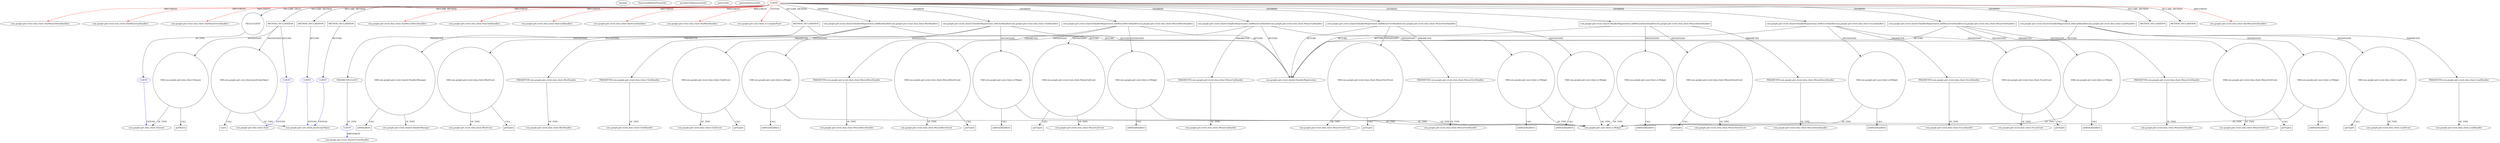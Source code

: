 digraph {
baseInfo[graphId=596,category="pattern",isAnonymous=false,possibleRelation=true]
frameworkRelatedTypesInfo[0="com.google.gwt.event.dom.client.HasMouseUpHandlers",1="com.google.gwt.event.dom.client.HasMouseMoveHandlers",2="com.google.gwt.event.dom.client.HasFocusHandlers",3="com.google.gwt.event.dom.client.HasClickHandlers",4="com.google.gwt.event.dom.client.HasBlurHandlers",5="com.google.gwt.event.dom.client.HasMouseOutHandlers",6="com.google.gwt.user.client.ui.ComplexPanel",7="com.google.gwt.event.dom.client.HasMouseDownHandlers",8="com.google.gwt.event.dom.client.HasLoadHandlers",9="com.google.gwt.event.dom.client.HasMouseOverHandlers"]
possibleCollaborationsInfo[0="596~FIELD_TYPE_DECLARATION-~com.google.gwt.event.dom.client.HasMouseUpHandlers com.google.gwt.event.dom.client.HasMouseMoveHandlers com.google.gwt.event.dom.client.HasFocusHandlers com.google.gwt.event.dom.client.HasClickHandlers com.google.gwt.event.dom.client.HasBlurHandlers com.google.gwt.event.dom.client.HasMouseOutHandlers com.google.gwt.user.client.ui.ComplexPanel com.google.gwt.event.dom.client.HasMouseDownHandlers com.google.gwt.event.dom.client.HasLoadHandlers com.google.gwt.event.dom.client.HasMouseOverHandlers ~com.google.gwt.dom.client.Element ~false~false",1="596~PARAMETER_TYPE_DECLARATION-CLIENT_METHOD_DECLARATION-~com.google.gwt.event.dom.client.HasMouseUpHandlers com.google.gwt.event.dom.client.HasMouseMoveHandlers com.google.gwt.event.dom.client.HasFocusHandlers com.google.gwt.event.dom.client.HasClickHandlers com.google.gwt.event.dom.client.HasBlurHandlers com.google.gwt.event.dom.client.HasMouseOutHandlers com.google.gwt.user.client.ui.ComplexPanel com.google.gwt.event.dom.client.HasMouseDownHandlers com.google.gwt.event.dom.client.HasLoadHandlers com.google.gwt.event.dom.client.HasMouseOverHandlers ~com.google.gwt.event.shared.EventHandler ~false~false",2="596~RETURN_TYPE_DECLARATION-CLIENT_METHOD_DECLARATION-~com.google.gwt.event.dom.client.HasMouseUpHandlers com.google.gwt.event.dom.client.HasMouseMoveHandlers com.google.gwt.event.dom.client.HasFocusHandlers com.google.gwt.event.dom.client.HasClickHandlers com.google.gwt.event.dom.client.HasBlurHandlers com.google.gwt.event.dom.client.HasMouseOutHandlers com.google.gwt.user.client.ui.ComplexPanel com.google.gwt.event.dom.client.HasMouseDownHandlers com.google.gwt.event.dom.client.HasLoadHandlers com.google.gwt.event.dom.client.HasMouseOverHandlers ~com.google.gwt.dom.client.Style ~false~false",3="596~RETURN_TYPE_DECLARATION-CLIENT_METHOD_DECLARATION-~com.google.gwt.event.dom.client.HasMouseUpHandlers com.google.gwt.event.dom.client.HasMouseMoveHandlers com.google.gwt.event.dom.client.HasFocusHandlers com.google.gwt.event.dom.client.HasClickHandlers com.google.gwt.event.dom.client.HasBlurHandlers com.google.gwt.event.dom.client.HasMouseOutHandlers com.google.gwt.user.client.ui.ComplexPanel com.google.gwt.event.dom.client.HasMouseDownHandlers com.google.gwt.event.dom.client.HasLoadHandlers com.google.gwt.event.dom.client.HasMouseOverHandlers ~com.google.gwt.core.client.JavaScriptObject ~false~false",4="596~RETURN_TYPE_DECLARATION-CLIENT_METHOD_DECLARATION-~com.google.gwt.event.dom.client.HasMouseUpHandlers com.google.gwt.event.dom.client.HasMouseMoveHandlers com.google.gwt.event.dom.client.HasFocusHandlers com.google.gwt.event.dom.client.HasClickHandlers com.google.gwt.event.dom.client.HasBlurHandlers com.google.gwt.event.dom.client.HasMouseOutHandlers com.google.gwt.user.client.ui.ComplexPanel com.google.gwt.event.dom.client.HasMouseDownHandlers com.google.gwt.event.dom.client.HasLoadHandlers com.google.gwt.event.dom.client.HasMouseOverHandlers ~com.google.gwt.core.client.JavaScriptObject ~false~false"]
patternInfo[frequency=2.0,patternRootClient=0]
patternInstancesInfo[0="mguiral-GwtSvgLib~/mguiral-GwtSvgLib/GwtSvgLib-master/src/gwt/html5/svg/client/user/ui/SVGSymbolWidget.java~SVGSymbolWidget~3998",1="mguiral-GwtSvgLib~/mguiral-GwtSvgLib/GwtSvgLib-master/src/gwt/html5/svg/client/user/ui/SVGSwitchWidget.java~SVGSwitchWidget~4001"]
5[label="com.google.gwt.event.dom.client.HasMouseDownHandlers",vertexType="FRAMEWORK_INTERFACE_TYPE",isFrameworkType=false]
0[label="CLIENT",vertexType="ROOT_CLIENT_CLASS_DECLARATION",isFrameworkType=false,color=red]
6[label="com.google.gwt.event.dom.client.HasMouseUpHandlers",vertexType="FRAMEWORK_INTERFACE_TYPE",isFrameworkType=false]
7[label="com.google.gwt.event.dom.client.HasMouseOverHandlers",vertexType="FRAMEWORK_INTERFACE_TYPE",isFrameworkType=false]
11[label="FIELD:CLIENT",vertexType="FIELD_DECLARATION",isFrameworkType=false,shape=circle]
8[label="com.google.gwt.event.dom.client.HasMouseMoveHandlers",vertexType="FRAMEWORK_INTERFACE_TYPE",isFrameworkType=false]
4[label="com.google.gwt.event.dom.client.HasClickHandlers",vertexType="FRAMEWORK_INTERFACE_TYPE",isFrameworkType=false]
10[label="com.google.gwt.event.dom.client.HasLoadHandlers",vertexType="FRAMEWORK_INTERFACE_TYPE",isFrameworkType=false]
2[label="com.google.gwt.event.dom.client.HasFocusHandlers",vertexType="FRAMEWORK_INTERFACE_TYPE",isFrameworkType=false]
3[label="com.google.gwt.event.dom.client.HasBlurHandlers",vertexType="FRAMEWORK_INTERFACE_TYPE",isFrameworkType=false]
1[label="com.google.gwt.user.client.ui.ComplexPanel",vertexType="FRAMEWORK_CLASS_TYPE",isFrameworkType=false]
104[label="METHOD_DECLARATION",vertexType="CLIENT_METHOD_DECLARATION",isFrameworkType=false,shape=box]
106[label="PARAMETER:CLIENT",vertexType="PARAMETER_DECLARATION",isFrameworkType=false]
119[label="METHOD_DECLARATION",vertexType="CLIENT_METHOD_DECLARATION",isFrameworkType=false,shape=box]
125[label="VAR:com.google.gwt.dom.client.Element",vertexType="VARIABLE_EXPRESION",isFrameworkType=false,shape=circle]
122[label="VAR:com.google.gwt.core.client.JavaScriptObject",vertexType="VARIABLE_EXPRESION",isFrameworkType=false,shape=circle]
142[label="METHOD_DECLARATION",vertexType="CLIENT_METHOD_DECLARATION",isFrameworkType=false,shape=box]
94[label="com.google.gwt.event.shared.HandlerRegistration addLoadHandler(com.google.gwt.event.dom.client.LoadHandler)",vertexType="OVERRIDING_METHOD_DECLARATION",isFrameworkType=false,shape=box]
109[label="VAR:com.google.gwt.event.shared.HandlerManager",vertexType="VARIABLE_EXPRESION",isFrameworkType=false,shape=circle]
110[label="addHandler()",vertexType="INSIDE_CALL",isFrameworkType=false,shape=box]
111[label="com.google.gwt.event.shared.HandlerManager",vertexType="FRAMEWORK_CLASS_TYPE",isFrameworkType=false]
34[label="com.google.gwt.event.shared.HandlerRegistration addClickHandler(com.google.gwt.event.dom.client.ClickHandler)",vertexType="OVERRIDING_METHOD_DECLARATION",isFrameworkType=false,shape=box]
41[label="VAR:com.google.gwt.event.dom.client.ClickEvent",vertexType="VARIABLE_EXPRESION",isFrameworkType=false,shape=circle]
43[label="com.google.gwt.event.dom.client.ClickEvent",vertexType="FRAMEWORK_CLASS_TYPE",isFrameworkType=false]
42[label="getType()",vertexType="INSIDE_CALL",isFrameworkType=false,shape=box]
36[label="PARAMETER:com.google.gwt.event.dom.client.ClickHandler",vertexType="PARAMETER_DECLARATION",isFrameworkType=false]
37[label="com.google.gwt.event.dom.client.ClickHandler",vertexType="FRAMEWORK_INTERFACE_TYPE",isFrameworkType=false]
24[label="com.google.gwt.event.shared.HandlerRegistration addBlurHandler(com.google.gwt.event.dom.client.BlurHandler)",vertexType="OVERRIDING_METHOD_DECLARATION",isFrameworkType=false,shape=box]
28[label="VAR:com.google.gwt.user.client.ui.Widget",vertexType="VARIABLE_EXPRESION",isFrameworkType=false,shape=circle]
29[label="addDomHandler()",vertexType="INSIDE_CALL",isFrameworkType=false,shape=box]
38[label="VAR:com.google.gwt.user.client.ui.Widget",vertexType="VARIABLE_EXPRESION",isFrameworkType=false,shape=circle]
39[label="addDomHandler()",vertexType="INSIDE_CALL",isFrameworkType=false,shape=box]
98[label="VAR:com.google.gwt.user.client.ui.Widget",vertexType="VARIABLE_EXPRESION",isFrameworkType=false,shape=circle]
99[label="addDomHandler()",vertexType="INSIDE_CALL",isFrameworkType=false,shape=box]
74[label="com.google.gwt.event.shared.HandlerRegistration addMouseMoveHandler(com.google.gwt.event.dom.client.MouseMoveHandler)",vertexType="OVERRIDING_METHOD_DECLARATION",isFrameworkType=false,shape=box]
76[label="PARAMETER:com.google.gwt.event.dom.client.MouseMoveHandler",vertexType="PARAMETER_DECLARATION",isFrameworkType=false]
77[label="com.google.gwt.event.dom.client.MouseMoveHandler",vertexType="FRAMEWORK_INTERFACE_TYPE",isFrameworkType=false]
78[label="VAR:com.google.gwt.user.client.ui.Widget",vertexType="VARIABLE_EXPRESION",isFrameworkType=false,shape=circle]
79[label="addDomHandler()",vertexType="INSIDE_CALL",isFrameworkType=false,shape=box]
54[label="com.google.gwt.event.shared.HandlerRegistration addMouseUpHandler(com.google.gwt.event.dom.client.MouseUpHandler)",vertexType="OVERRIDING_METHOD_DECLARATION",isFrameworkType=false,shape=box]
56[label="PARAMETER:com.google.gwt.event.dom.client.MouseUpHandler",vertexType="PARAMETER_DECLARATION",isFrameworkType=false]
57[label="com.google.gwt.event.dom.client.MouseUpHandler",vertexType="FRAMEWORK_INTERFACE_TYPE",isFrameworkType=false]
58[label="VAR:com.google.gwt.user.client.ui.Widget",vertexType="VARIABLE_EXPRESION",isFrameworkType=false,shape=circle]
59[label="addDomHandler()",vertexType="INSIDE_CALL",isFrameworkType=false,shape=box]
61[label="VAR:com.google.gwt.event.dom.client.MouseUpEvent",vertexType="VARIABLE_EXPRESION",isFrameworkType=false,shape=circle]
63[label="com.google.gwt.event.dom.client.MouseUpEvent",vertexType="FRAMEWORK_CLASS_TYPE",isFrameworkType=false]
62[label="getType()",vertexType="INSIDE_CALL",isFrameworkType=false,shape=box]
133[label="METHOD_DECLARATION",vertexType="CLIENT_METHOD_DECLARATION",isFrameworkType=false,shape=box]
136[label="METHOD_DECLARATION",vertexType="CLIENT_METHOD_DECLARATION",isFrameworkType=false,shape=box]
128[label="METHOD_DECLARATION",vertexType="CLIENT_METHOD_DECLARATION",isFrameworkType=false,shape=box]
64[label="com.google.gwt.event.shared.HandlerRegistration addMouseOverHandler(com.google.gwt.event.dom.client.MouseOverHandler)",vertexType="OVERRIDING_METHOD_DECLARATION",isFrameworkType=false,shape=box]
68[label="VAR:com.google.gwt.user.client.ui.Widget",vertexType="VARIABLE_EXPRESION",isFrameworkType=false,shape=circle]
69[label="addDomHandler()",vertexType="INSIDE_CALL",isFrameworkType=false,shape=box]
71[label="VAR:com.google.gwt.event.dom.client.MouseOverEvent",vertexType="VARIABLE_EXPRESION",isFrameworkType=false,shape=circle]
72[label="getType()",vertexType="INSIDE_CALL",isFrameworkType=false,shape=box]
73[label="com.google.gwt.event.dom.client.MouseOverEvent",vertexType="FRAMEWORK_CLASS_TYPE",isFrameworkType=false]
9[label="com.google.gwt.event.dom.client.HasMouseOutHandlers",vertexType="FRAMEWORK_INTERFACE_TYPE",isFrameworkType=false]
31[label="VAR:com.google.gwt.event.dom.client.BlurEvent",vertexType="VARIABLE_EXPRESION",isFrameworkType=false,shape=circle]
32[label="getType()",vertexType="INSIDE_CALL",isFrameworkType=false,shape=box]
33[label="com.google.gwt.event.dom.client.BlurEvent",vertexType="FRAMEWORK_CLASS_TYPE",isFrameworkType=false]
101[label="VAR:com.google.gwt.event.dom.client.LoadEvent",vertexType="VARIABLE_EXPRESION",isFrameworkType=false,shape=circle]
102[label="getType()",vertexType="INSIDE_CALL",isFrameworkType=false,shape=box]
44[label="com.google.gwt.event.shared.HandlerRegistration addMouseDownHandler(com.google.gwt.event.dom.client.MouseDownHandler)",vertexType="OVERRIDING_METHOD_DECLARATION",isFrameworkType=false,shape=box]
46[label="PARAMETER:com.google.gwt.event.dom.client.MouseDownHandler",vertexType="PARAMETER_DECLARATION",isFrameworkType=false]
47[label="com.google.gwt.event.dom.client.MouseDownHandler",vertexType="FRAMEWORK_INTERFACE_TYPE",isFrameworkType=false]
48[label="VAR:com.google.gwt.user.client.ui.Widget",vertexType="VARIABLE_EXPRESION",isFrameworkType=false,shape=circle]
49[label="addDomHandler()",vertexType="INSIDE_CALL",isFrameworkType=false,shape=box]
96[label="PARAMETER:com.google.gwt.event.dom.client.LoadHandler",vertexType="PARAMETER_DECLARATION",isFrameworkType=false]
97[label="com.google.gwt.event.dom.client.LoadHandler",vertexType="FRAMEWORK_INTERFACE_TYPE",isFrameworkType=false]
66[label="PARAMETER:com.google.gwt.event.dom.client.MouseOverHandler",vertexType="PARAMETER_DECLARATION",isFrameworkType=false]
67[label="com.google.gwt.event.dom.client.MouseOverHandler",vertexType="FRAMEWORK_INTERFACE_TYPE",isFrameworkType=false]
26[label="PARAMETER:com.google.gwt.event.dom.client.BlurHandler",vertexType="PARAMETER_DECLARATION",isFrameworkType=false]
27[label="com.google.gwt.event.dom.client.BlurHandler",vertexType="FRAMEWORK_INTERFACE_TYPE",isFrameworkType=false]
15[label="com.google.gwt.event.shared.HandlerRegistration",vertexType="FRAMEWORK_INTERFACE_TYPE",isFrameworkType=false]
103[label="com.google.gwt.event.dom.client.LoadEvent",vertexType="FRAMEWORK_CLASS_TYPE",isFrameworkType=false]
81[label="VAR:com.google.gwt.event.dom.client.MouseMoveEvent",vertexType="VARIABLE_EXPRESION",isFrameworkType=false,shape=circle]
82[label="getType()",vertexType="INSIDE_CALL",isFrameworkType=false,shape=box]
126[label="getStyle()",vertexType="INSIDE_CALL",isFrameworkType=false,shape=box]
83[label="com.google.gwt.event.dom.client.MouseMoveEvent",vertexType="FRAMEWORK_CLASS_TYPE",isFrameworkType=false]
14[label="com.google.gwt.event.shared.HandlerRegistration addFocusHandler(com.google.gwt.event.dom.client.FocusHandler)",vertexType="OVERRIDING_METHOD_DECLARATION",isFrameworkType=false,shape=box]
18[label="VAR:com.google.gwt.user.client.ui.Widget",vertexType="VARIABLE_EXPRESION",isFrameworkType=false,shape=circle]
16[label="PARAMETER:com.google.gwt.event.dom.client.FocusHandler",vertexType="PARAMETER_DECLARATION",isFrameworkType=false]
19[label="addDomHandler()",vertexType="INSIDE_CALL",isFrameworkType=false,shape=box]
17[label="com.google.gwt.event.dom.client.FocusHandler",vertexType="FRAMEWORK_INTERFACE_TYPE",isFrameworkType=false]
114[label="com.google.gwt.core.client.JavaScriptObject",vertexType="FRAMEWORK_CLASS_TYPE",isFrameworkType=false]
123[label="cast()",vertexType="INSIDE_CALL",isFrameworkType=false,shape=box]
21[label="VAR:com.google.gwt.event.dom.client.FocusEvent",vertexType="VARIABLE_EXPRESION",isFrameworkType=false,shape=circle]
22[label="getType()",vertexType="INSIDE_CALL",isFrameworkType=false,shape=box]
23[label="com.google.gwt.event.dom.client.FocusEvent",vertexType="FRAMEWORK_CLASS_TYPE",isFrameworkType=false]
51[label="VAR:com.google.gwt.event.dom.client.MouseDownEvent",vertexType="VARIABLE_EXPRESION",isFrameworkType=false,shape=circle]
53[label="com.google.gwt.event.dom.client.MouseDownEvent",vertexType="FRAMEWORK_CLASS_TYPE",isFrameworkType=false]
52[label="getType()",vertexType="INSIDE_CALL",isFrameworkType=false,shape=box]
20[label="com.google.gwt.user.client.ui.Widget",vertexType="FRAMEWORK_CLASS_TYPE",isFrameworkType=false]
88[label="VAR:com.google.gwt.user.client.ui.Widget",vertexType="VARIABLE_EXPRESION",isFrameworkType=false,shape=circle]
89[label="addDomHandler()",vertexType="INSIDE_CALL",isFrameworkType=false,shape=box]
13[label="com.google.gwt.dom.client.Element",vertexType="FRAMEWORK_CLASS_TYPE",isFrameworkType=false]
12[label="CLIENT",vertexType="REFERENCE_CLIENT_CLASS_DECLARATION",isFrameworkType=false,color=blue]
84[label="com.google.gwt.event.shared.HandlerRegistration addMouseOutHandler(com.google.gwt.event.dom.client.MouseOutHandler)",vertexType="OVERRIDING_METHOD_DECLARATION",isFrameworkType=false,shape=box]
91[label="VAR:com.google.gwt.event.dom.client.MouseOutEvent",vertexType="VARIABLE_EXPRESION",isFrameworkType=false,shape=circle]
93[label="com.google.gwt.event.dom.client.MouseOutEvent",vertexType="FRAMEWORK_CLASS_TYPE",isFrameworkType=false]
92[label="getType()",vertexType="INSIDE_CALL",isFrameworkType=false,shape=box]
86[label="PARAMETER:com.google.gwt.event.dom.client.MouseOutHandler",vertexType="PARAMETER_DECLARATION",isFrameworkType=false]
87[label="com.google.gwt.event.dom.client.MouseOutHandler",vertexType="FRAMEWORK_INTERFACE_TYPE",isFrameworkType=false]
107[label="CLIENT",vertexType="REFERENCE_CLIENT_CLASS_DECLARATION",isFrameworkType=false,color=blue]
108[label="com.google.gwt.event.shared.EventHandler",vertexType="FRAMEWORK_INTERFACE_TYPE",isFrameworkType=false]
120[label="CLIENT",vertexType="REFERENCE_CLIENT_CLASS_DECLARATION",isFrameworkType=false,color=blue]
121[label="com.google.gwt.dom.client.Style",vertexType="FRAMEWORK_CLASS_TYPE",isFrameworkType=false]
129[label="CLIENT",vertexType="REFERENCE_CLIENT_CLASS_DECLARATION",isFrameworkType=false,color=blue]
137[label="CLIENT",vertexType="REFERENCE_CLIENT_CLASS_DECLARATION",isFrameworkType=false,color=blue]
28->20[label="OF_TYPE"]
0->84[label="OVERRIDE"]
122->114[label="OF_TYPE"]
74->15[label="RETURN"]
64->68[label="INSTANTIATE"]
56->57[label="OF_TYPE"]
94->96[label="PARAMETER"]
64->15[label="RETURN"]
84->15[label="RETURN"]
0->44[label="OVERRIDE"]
98->99[label="CALL"]
0->94[label="OVERRIDE"]
91->93[label="OF_TYPE"]
41->43[label="OF_TYPE"]
54->61[label="INSTANTIATE"]
58->59[label="CALL"]
101->103[label="OF_TYPE"]
0->14[label="OVERRIDE"]
122->123[label="CALL"]
0->136[label="DECLARE_METHOD"]
0->128[label="DECLARE_METHOD"]
94->15[label="RETURN"]
0->54[label="OVERRIDE"]
48->20[label="OF_TYPE"]
14->21[label="INSTANTIATE"]
84->88[label="INSTANTIATE"]
0->34[label="OVERRIDE"]
81->83[label="OF_TYPE"]
0->6[label="IMPLEMENT",color=red]
68->69[label="CALL"]
86->87[label="OF_TYPE"]
61->62[label="CALL"]
44->46[label="PARAMETER"]
129->114[label="EXTEND",color=blue]
0->119[label="DECLARE_METHOD"]
38->39[label="CALL"]
12->13[label="EXTEND",color=blue]
21->23[label="OF_TYPE"]
101->102[label="CALL"]
18->19[label="CALL"]
0->133[label="DECLARE_METHOD"]
74->78[label="INSTANTIATE"]
0->142[label="DECLARE_METHOD"]
26->27[label="OF_TYPE"]
34->36[label="PARAMETER"]
74->81[label="INSTANTIATE"]
0->11[label="DECLARE_FIELD"]
0->24[label="OVERRIDE"]
11->12[label="OF_TYPE"]
125->126[label="CALL"]
24->15[label="RETURN"]
61->63[label="OF_TYPE"]
119->120[label="RETURN"]
38->20[label="OF_TYPE"]
54->15[label="RETURN"]
34->38[label="INSTANTIATE"]
68->20[label="OF_TYPE"]
54->58[label="INSTANTIATE"]
64->71[label="INSTANTIATE"]
104->109[label="INSTANTIATE"]
28->29[label="CALL"]
36->37[label="OF_TYPE"]
136->137[label="RETURN"]
66->67[label="OF_TYPE"]
14->15[label="RETURN"]
120->121[label="EXTEND",color=blue]
64->66[label="PARAMETER"]
0->8[label="IMPLEMENT",color=red]
0->2[label="IMPLEMENT",color=red]
81->82[label="CALL"]
104->15[label="RETURN"]
0->4[label="IMPLEMENT",color=red]
78->79[label="CALL"]
128->129[label="RETURN"]
84->91[label="INSTANTIATE"]
71->72[label="CALL"]
46->47[label="OF_TYPE"]
119->125[label="INSTANTIATE"]
78->20[label="OF_TYPE"]
106->107[label="OF_TYPE"]
125->13[label="OF_TYPE"]
0->74[label="OVERRIDE"]
41->42[label="CALL"]
44->15[label="RETURN"]
24->31[label="INSTANTIATE"]
58->20[label="OF_TYPE"]
34->15[label="RETURN"]
76->77[label="OF_TYPE"]
109->111[label="OF_TYPE"]
0->64[label="OVERRIDE"]
14->16[label="PARAMETER"]
94->98[label="INSTANTIATE"]
71->73[label="OF_TYPE"]
24->26[label="PARAMETER"]
0->3[label="IMPLEMENT",color=red]
24->28[label="INSTANTIATE"]
109->110[label="CALL"]
0->9[label="IMPLEMENT",color=red]
0->1[label="EXTEND",color=red]
91->92[label="CALL"]
84->86[label="PARAMETER"]
74->76[label="PARAMETER"]
44->48[label="INSTANTIATE"]
51->53[label="OF_TYPE"]
137->114[label="EXTEND",color=blue]
51->52[label="CALL"]
0->5[label="IMPLEMENT",color=red]
16->17[label="OF_TYPE"]
94->101[label="INSTANTIATE"]
0->104[label="DECLARE_METHOD"]
21->22[label="CALL"]
44->51[label="INSTANTIATE"]
98->20[label="OF_TYPE"]
107->108[label="IMPLEMENT",color=blue]
14->18[label="INSTANTIATE"]
0->10[label="IMPLEMENT",color=red]
104->106[label="PARAMETER"]
88->89[label="CALL"]
31->32[label="CALL"]
0->7[label="IMPLEMENT",color=red]
34->41[label="INSTANTIATE"]
18->20[label="OF_TYPE"]
88->20[label="OF_TYPE"]
48->49[label="CALL"]
31->33[label="OF_TYPE"]
96->97[label="OF_TYPE"]
119->122[label="INSTANTIATE"]
54->56[label="PARAMETER"]
}
